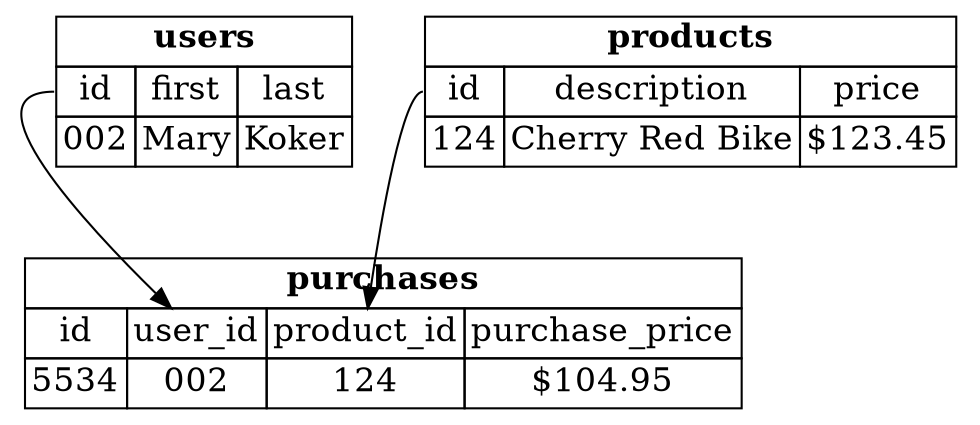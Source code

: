 
digraph g {
node [
fontsize = "16"
shape = "ellipse"
];
edge [
];
"users" [
label =<
<table border="0" cellborder="1" cellspacing="0">
  <tr><td colspan="3"><b>users</b></td></tr>
  <tr><td port="f0">id</td><td port="f1">first</td><td port="f2">last</td></tr>
  <tr><td>002</td><td port="f1">Mary</td><td port="f2">Koker</td></tr>
  </table>>
shape = "none"
];
"products" [
label =<
<table border="0" cellborder="1" cellspacing="0">
  <tr><td colspan="3"><b>products</b></td></tr>
  <tr><td port="f0">id</td><td port="f1">description</td><td port="f2">price</td></tr>
  <tr><td>124</td><td port="f1">Cherry Red Bike</td><td port="f2">$123.45</td></tr>
  </table>>
shape = "none"
];
"purchases" [
label =<
<table border="0" cellborder="1" cellspacing="0">
  <tr><td colspan="5"><b>purchases</b></td></tr>
  <tr><td>id</td><td port="f1">user_id</td><td port="f2">product_id</td><td>purchase_price</td></tr>
  <tr><td>5534</td><td port="f1">002</td><td port="f2">124</td><td>$104.95</td></tr>
  </table>>
shape = "none"
];
"users":f0 -> "purchases":f1 [
];
"products":f0 -> "purchases":f2 [
];
}
